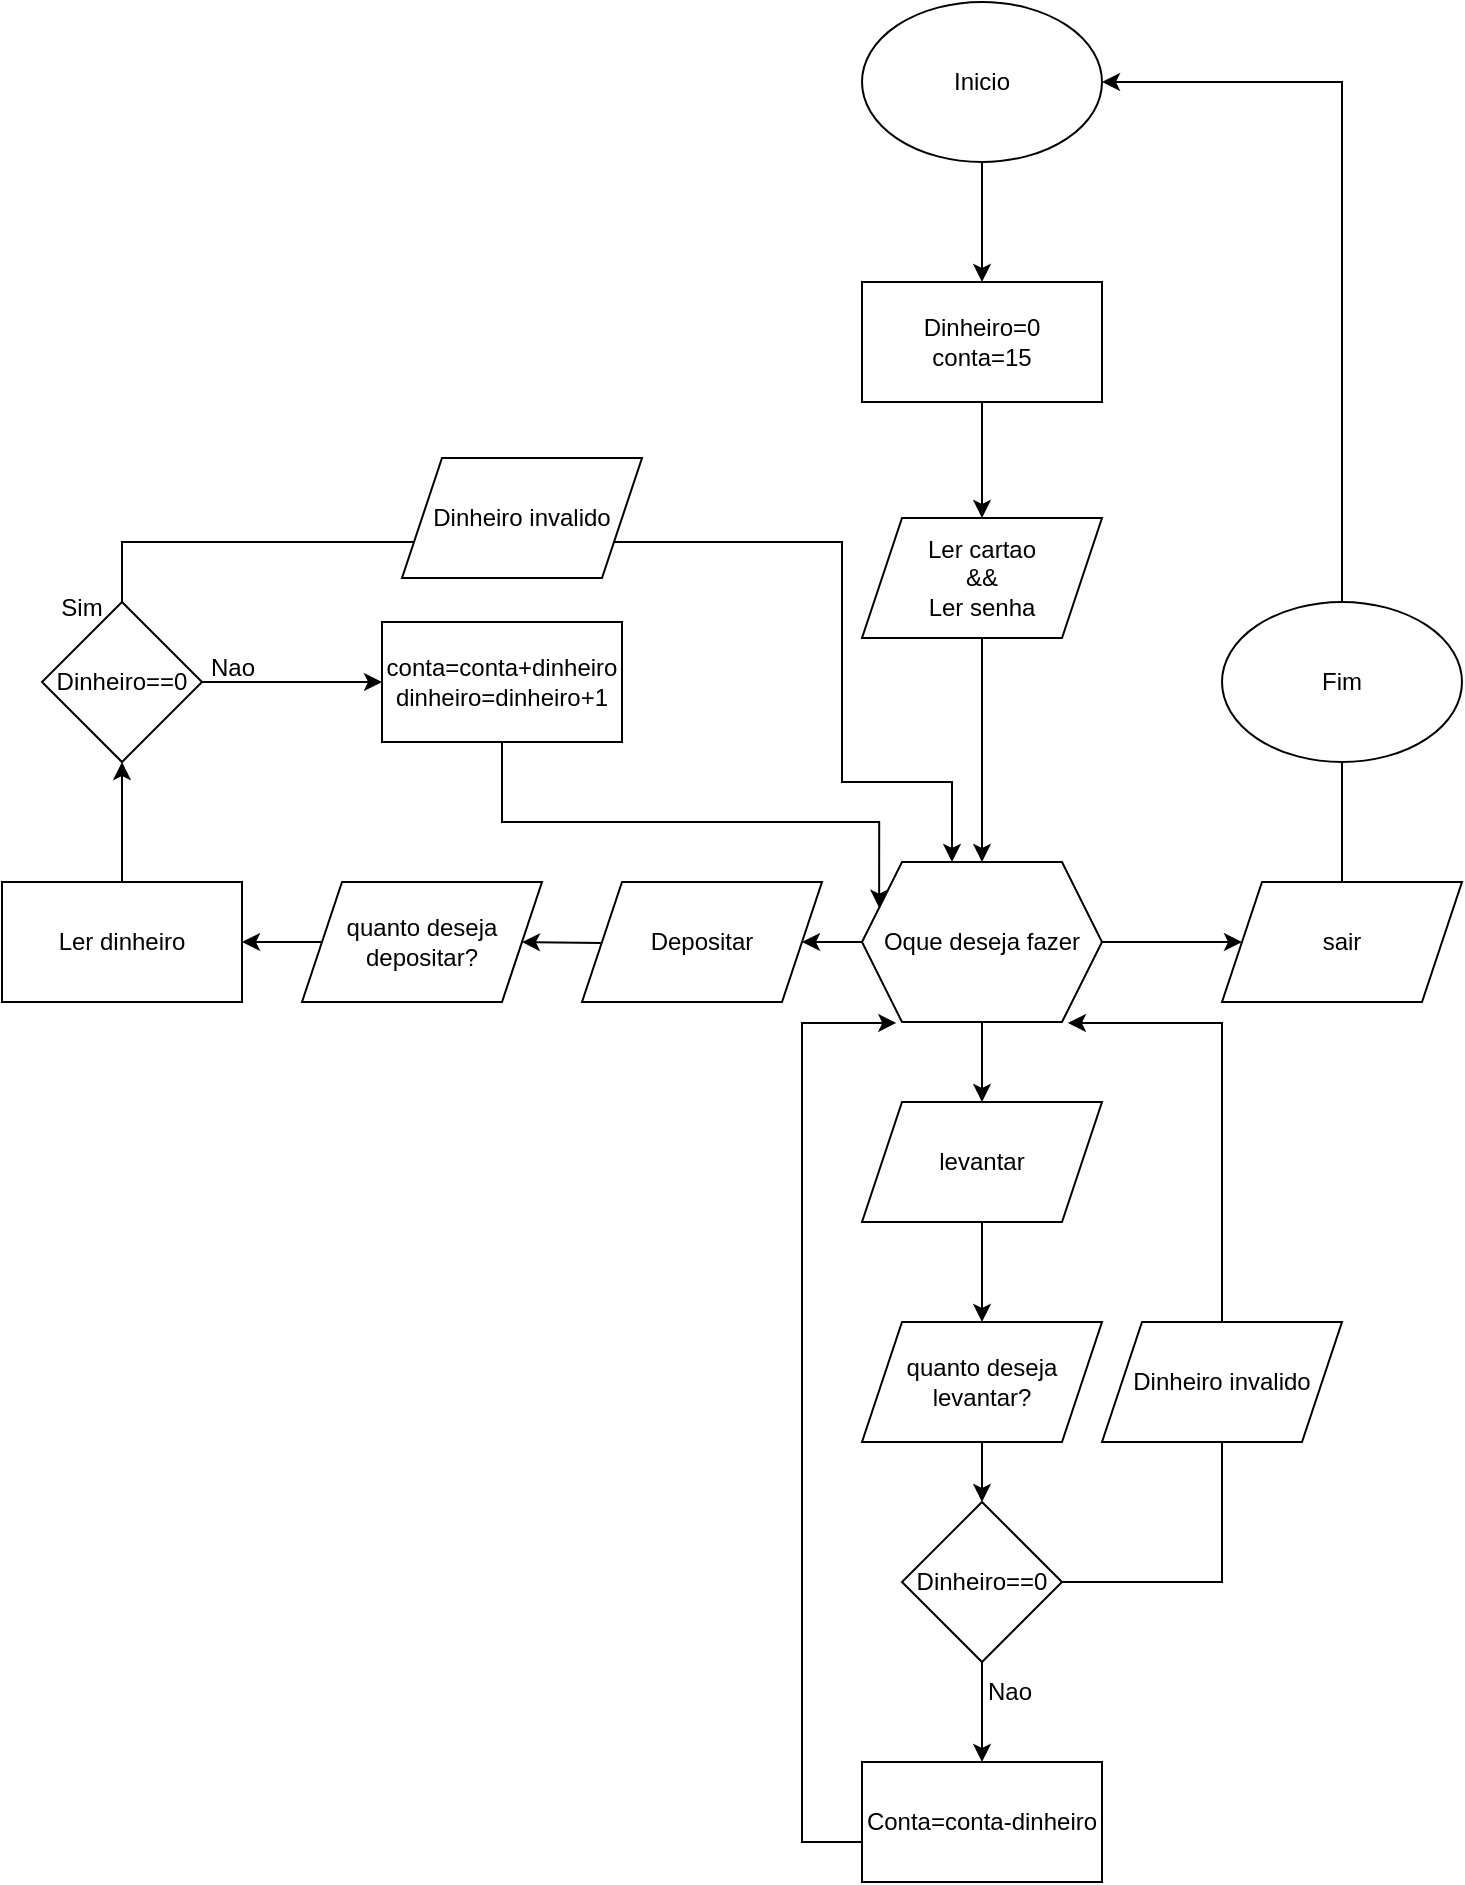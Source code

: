 <mxfile version="24.7.17">
  <diagram name="Página-1" id="IJdeaoBrJzZGn6WRU0SE">
    <mxGraphModel dx="2022" dy="622" grid="1" gridSize="10" guides="1" tooltips="1" connect="1" arrows="1" fold="1" page="1" pageScale="1" pageWidth="827" pageHeight="1169" math="0" shadow="0">
      <root>
        <mxCell id="0" />
        <mxCell id="1" parent="0" />
        <mxCell id="w-1UreviyHyzcrbRmxAM-9" value="" style="edgeStyle=orthogonalEdgeStyle;rounded=0;orthogonalLoop=1;jettySize=auto;html=1;" edge="1" parent="1" source="w-1UreviyHyzcrbRmxAM-1" target="w-1UreviyHyzcrbRmxAM-8">
          <mxGeometry relative="1" as="geometry" />
        </mxCell>
        <mxCell id="w-1UreviyHyzcrbRmxAM-1" value="Ler cartao&lt;div&gt;&amp;amp;&amp;amp;&lt;/div&gt;&lt;div&gt;Ler senha&lt;/div&gt;" style="shape=parallelogram;perimeter=parallelogramPerimeter;whiteSpace=wrap;html=1;fixedSize=1;" vertex="1" parent="1">
          <mxGeometry x="340" y="318" width="120" height="60" as="geometry" />
        </mxCell>
        <mxCell id="w-1UreviyHyzcrbRmxAM-13" value="" style="edgeStyle=orthogonalEdgeStyle;rounded=0;orthogonalLoop=1;jettySize=auto;html=1;" edge="1" parent="1" source="w-1UreviyHyzcrbRmxAM-8" target="w-1UreviyHyzcrbRmxAM-10">
          <mxGeometry relative="1" as="geometry" />
        </mxCell>
        <mxCell id="w-1UreviyHyzcrbRmxAM-15" value="" style="edgeStyle=orthogonalEdgeStyle;rounded=0;orthogonalLoop=1;jettySize=auto;html=1;" edge="1" parent="1" source="w-1UreviyHyzcrbRmxAM-8" target="w-1UreviyHyzcrbRmxAM-11">
          <mxGeometry relative="1" as="geometry" />
        </mxCell>
        <mxCell id="w-1UreviyHyzcrbRmxAM-60" value="" style="edgeStyle=orthogonalEdgeStyle;rounded=0;orthogonalLoop=1;jettySize=auto;html=1;" edge="1" parent="1" target="w-1UreviyHyzcrbRmxAM-16">
          <mxGeometry relative="1" as="geometry">
            <mxPoint x="240" y="530" as="sourcePoint" />
          </mxGeometry>
        </mxCell>
        <mxCell id="w-1UreviyHyzcrbRmxAM-88" value="" style="edgeStyle=orthogonalEdgeStyle;rounded=0;orthogonalLoop=1;jettySize=auto;html=1;" edge="1" parent="1" source="w-1UreviyHyzcrbRmxAM-8" target="w-1UreviyHyzcrbRmxAM-86">
          <mxGeometry relative="1" as="geometry" />
        </mxCell>
        <mxCell id="w-1UreviyHyzcrbRmxAM-8" value="Oque deseja fazer" style="shape=hexagon;perimeter=hexagonPerimeter2;whiteSpace=wrap;html=1;fixedSize=1;" vertex="1" parent="1">
          <mxGeometry x="340" y="490" width="120" height="80" as="geometry" />
        </mxCell>
        <mxCell id="w-1UreviyHyzcrbRmxAM-108" style="edgeStyle=orthogonalEdgeStyle;rounded=0;orthogonalLoop=1;jettySize=auto;html=1;entryX=1;entryY=0.5;entryDx=0;entryDy=0;" edge="1" parent="1" source="w-1UreviyHyzcrbRmxAM-10" target="w-1UreviyHyzcrbRmxAM-55">
          <mxGeometry relative="1" as="geometry">
            <Array as="points">
              <mxPoint x="580" y="100" />
            </Array>
          </mxGeometry>
        </mxCell>
        <mxCell id="w-1UreviyHyzcrbRmxAM-10" value="sair" style="shape=parallelogram;perimeter=parallelogramPerimeter;whiteSpace=wrap;html=1;fixedSize=1;" vertex="1" parent="1">
          <mxGeometry x="520" y="500" width="120" height="60" as="geometry" />
        </mxCell>
        <mxCell id="w-1UreviyHyzcrbRmxAM-42" value="" style="edgeStyle=orthogonalEdgeStyle;rounded=0;orthogonalLoop=1;jettySize=auto;html=1;" edge="1" parent="1" source="w-1UreviyHyzcrbRmxAM-11" target="w-1UreviyHyzcrbRmxAM-41">
          <mxGeometry relative="1" as="geometry" />
        </mxCell>
        <mxCell id="w-1UreviyHyzcrbRmxAM-11" value="levantar" style="shape=parallelogram;perimeter=parallelogramPerimeter;whiteSpace=wrap;html=1;fixedSize=1;" vertex="1" parent="1">
          <mxGeometry x="340" y="610" width="120" height="60" as="geometry" />
        </mxCell>
        <mxCell id="w-1UreviyHyzcrbRmxAM-16" value="quanto deseja depositar?" style="shape=parallelogram;perimeter=parallelogramPerimeter;whiteSpace=wrap;html=1;fixedSize=1;" vertex="1" parent="1">
          <mxGeometry x="60" y="500" width="120" height="60" as="geometry" />
        </mxCell>
        <mxCell id="w-1UreviyHyzcrbRmxAM-30" value="" style="edgeStyle=orthogonalEdgeStyle;rounded=0;orthogonalLoop=1;jettySize=auto;html=1;" edge="1" parent="1" source="w-1UreviyHyzcrbRmxAM-29" target="w-1UreviyHyzcrbRmxAM-1">
          <mxGeometry relative="1" as="geometry" />
        </mxCell>
        <mxCell id="w-1UreviyHyzcrbRmxAM-29" value="&lt;div&gt;&lt;span style=&quot;background-color: initial;&quot;&gt;Dinheiro=0&lt;/span&gt;&lt;br&gt;&lt;/div&gt;&lt;div&gt;conta=15&lt;/div&gt;" style="rounded=0;whiteSpace=wrap;html=1;" vertex="1" parent="1">
          <mxGeometry x="340" y="200" width="120" height="60" as="geometry" />
        </mxCell>
        <mxCell id="w-1UreviyHyzcrbRmxAM-65" value="" style="edgeStyle=orthogonalEdgeStyle;rounded=0;orthogonalLoop=1;jettySize=auto;html=1;" edge="1" parent="1" source="w-1UreviyHyzcrbRmxAM-37" target="w-1UreviyHyzcrbRmxAM-38">
          <mxGeometry relative="1" as="geometry" />
        </mxCell>
        <mxCell id="w-1UreviyHyzcrbRmxAM-118" style="edgeStyle=orthogonalEdgeStyle;rounded=0;orthogonalLoop=1;jettySize=auto;html=1;entryX=0.375;entryY=0;entryDx=0;entryDy=0;" edge="1" parent="1" source="w-1UreviyHyzcrbRmxAM-37" target="w-1UreviyHyzcrbRmxAM-8">
          <mxGeometry relative="1" as="geometry">
            <Array as="points">
              <mxPoint x="-30" y="330" />
              <mxPoint x="330" y="330" />
              <mxPoint x="330" y="450" />
              <mxPoint x="385" y="450" />
            </Array>
          </mxGeometry>
        </mxCell>
        <mxCell id="w-1UreviyHyzcrbRmxAM-37" value="Dinheiro==0" style="rhombus;whiteSpace=wrap;html=1;" vertex="1" parent="1">
          <mxGeometry x="-70" y="360" width="80" height="80" as="geometry" />
        </mxCell>
        <mxCell id="w-1UreviyHyzcrbRmxAM-115" style="edgeStyle=orthogonalEdgeStyle;rounded=0;orthogonalLoop=1;jettySize=auto;html=1;entryX=0;entryY=0.25;entryDx=0;entryDy=0;" edge="1" parent="1" source="w-1UreviyHyzcrbRmxAM-38" target="w-1UreviyHyzcrbRmxAM-8">
          <mxGeometry relative="1" as="geometry">
            <mxPoint x="210" y="470" as="targetPoint" />
            <Array as="points">
              <mxPoint x="160" y="470" />
              <mxPoint x="349" y="470" />
            </Array>
          </mxGeometry>
        </mxCell>
        <mxCell id="w-1UreviyHyzcrbRmxAM-38" value="conta=conta+dinheiro&lt;div&gt;dinheiro=dinheiro+1&lt;/div&gt;" style="rounded=0;whiteSpace=wrap;html=1;" vertex="1" parent="1">
          <mxGeometry x="100" y="370" width="120" height="60" as="geometry" />
        </mxCell>
        <mxCell id="w-1UreviyHyzcrbRmxAM-90" value="" style="edgeStyle=orthogonalEdgeStyle;rounded=0;orthogonalLoop=1;jettySize=auto;html=1;" edge="1" parent="1" source="w-1UreviyHyzcrbRmxAM-41" target="w-1UreviyHyzcrbRmxAM-89">
          <mxGeometry relative="1" as="geometry" />
        </mxCell>
        <mxCell id="w-1UreviyHyzcrbRmxAM-41" value="quanto deseja levantar?" style="shape=parallelogram;perimeter=parallelogramPerimeter;whiteSpace=wrap;html=1;fixedSize=1;" vertex="1" parent="1">
          <mxGeometry x="340" y="720" width="120" height="60" as="geometry" />
        </mxCell>
        <mxCell id="w-1UreviyHyzcrbRmxAM-49" value="Conta=conta-dinheiro" style="rounded=0;whiteSpace=wrap;html=1;" vertex="1" parent="1">
          <mxGeometry x="340" y="940" width="120" height="60" as="geometry" />
        </mxCell>
        <mxCell id="w-1UreviyHyzcrbRmxAM-57" value="" style="edgeStyle=orthogonalEdgeStyle;rounded=0;orthogonalLoop=1;jettySize=auto;html=1;" edge="1" parent="1" source="w-1UreviyHyzcrbRmxAM-55" target="w-1UreviyHyzcrbRmxAM-29">
          <mxGeometry relative="1" as="geometry" />
        </mxCell>
        <mxCell id="w-1UreviyHyzcrbRmxAM-55" value="Inicio" style="ellipse;whiteSpace=wrap;html=1;" vertex="1" parent="1">
          <mxGeometry x="340" y="60" width="120" height="80" as="geometry" />
        </mxCell>
        <mxCell id="w-1UreviyHyzcrbRmxAM-59" value="" style="edgeStyle=orthogonalEdgeStyle;rounded=0;orthogonalLoop=1;jettySize=auto;html=1;" edge="1" parent="1" source="w-1UreviyHyzcrbRmxAM-16" target="w-1UreviyHyzcrbRmxAM-58">
          <mxGeometry relative="1" as="geometry">
            <mxPoint x="40" y="480" as="sourcePoint" />
            <mxPoint x="-60" y="390" as="targetPoint" />
          </mxGeometry>
        </mxCell>
        <mxCell id="w-1UreviyHyzcrbRmxAM-66" value="" style="edgeStyle=orthogonalEdgeStyle;rounded=0;orthogonalLoop=1;jettySize=auto;html=1;" edge="1" parent="1" source="w-1UreviyHyzcrbRmxAM-58" target="w-1UreviyHyzcrbRmxAM-37">
          <mxGeometry relative="1" as="geometry" />
        </mxCell>
        <mxCell id="w-1UreviyHyzcrbRmxAM-58" value="Ler dinheiro" style="rounded=0;whiteSpace=wrap;html=1;" vertex="1" parent="1">
          <mxGeometry x="-90" y="500" width="120" height="60" as="geometry" />
        </mxCell>
        <mxCell id="w-1UreviyHyzcrbRmxAM-69" value="Nao" style="text;html=1;align=center;verticalAlign=middle;resizable=0;points=[];autosize=1;strokeColor=none;fillColor=none;" vertex="1" parent="1">
          <mxGeometry y="378" width="50" height="30" as="geometry" />
        </mxCell>
        <mxCell id="w-1UreviyHyzcrbRmxAM-73" value="Sim" style="text;html=1;align=center;verticalAlign=middle;whiteSpace=wrap;rounded=0;" vertex="1" parent="1">
          <mxGeometry x="-80" y="348" width="60" height="30" as="geometry" />
        </mxCell>
        <mxCell id="w-1UreviyHyzcrbRmxAM-86" value="Depositar" style="shape=parallelogram;perimeter=parallelogramPerimeter;whiteSpace=wrap;html=1;fixedSize=1;" vertex="1" parent="1">
          <mxGeometry x="200" y="500" width="120" height="60" as="geometry" />
        </mxCell>
        <mxCell id="w-1UreviyHyzcrbRmxAM-91" value="" style="edgeStyle=orthogonalEdgeStyle;rounded=0;orthogonalLoop=1;jettySize=auto;html=1;" edge="1" parent="1" source="w-1UreviyHyzcrbRmxAM-89" target="w-1UreviyHyzcrbRmxAM-49">
          <mxGeometry relative="1" as="geometry" />
        </mxCell>
        <mxCell id="w-1UreviyHyzcrbRmxAM-104" style="edgeStyle=orthogonalEdgeStyle;rounded=0;orthogonalLoop=1;jettySize=auto;html=1;entryX=0.858;entryY=1.006;entryDx=0;entryDy=0;entryPerimeter=0;" edge="1" parent="1" source="w-1UreviyHyzcrbRmxAM-89" target="w-1UreviyHyzcrbRmxAM-8">
          <mxGeometry relative="1" as="geometry">
            <mxPoint x="480" y="570" as="targetPoint" />
            <Array as="points">
              <mxPoint x="520" y="850" />
              <mxPoint x="520" y="571" />
            </Array>
          </mxGeometry>
        </mxCell>
        <mxCell id="w-1UreviyHyzcrbRmxAM-89" value="Dinheiro==0" style="rhombus;whiteSpace=wrap;html=1;" vertex="1" parent="1">
          <mxGeometry x="360" y="810" width="80" height="80" as="geometry" />
        </mxCell>
        <mxCell id="w-1UreviyHyzcrbRmxAM-95" value="Nao" style="text;html=1;align=center;verticalAlign=middle;whiteSpace=wrap;rounded=0;" vertex="1" parent="1">
          <mxGeometry x="384" y="890" width="60" height="30" as="geometry" />
        </mxCell>
        <mxCell id="w-1UreviyHyzcrbRmxAM-100" style="edgeStyle=orthogonalEdgeStyle;rounded=0;orthogonalLoop=1;jettySize=auto;html=1;entryX=0.143;entryY=1.006;entryDx=0;entryDy=0;entryPerimeter=0;" edge="1" parent="1" source="w-1UreviyHyzcrbRmxAM-49" target="w-1UreviyHyzcrbRmxAM-8">
          <mxGeometry relative="1" as="geometry">
            <mxPoint x="270" y="980.0" as="sourcePoint" />
            <mxPoint x="290.04" y="600" as="targetPoint" />
            <Array as="points">
              <mxPoint x="310" y="980" />
              <mxPoint x="310" y="571" />
            </Array>
          </mxGeometry>
        </mxCell>
        <mxCell id="w-1UreviyHyzcrbRmxAM-110" value="Fim" style="ellipse;whiteSpace=wrap;html=1;" vertex="1" parent="1">
          <mxGeometry x="520" y="360" width="120" height="80" as="geometry" />
        </mxCell>
        <mxCell id="w-1UreviyHyzcrbRmxAM-125" value="Dinheiro invalido" style="shape=parallelogram;perimeter=parallelogramPerimeter;whiteSpace=wrap;html=1;fixedSize=1;" vertex="1" parent="1">
          <mxGeometry x="110" y="288" width="120" height="60" as="geometry" />
        </mxCell>
        <mxCell id="w-1UreviyHyzcrbRmxAM-127" value="Dinheiro invalido" style="shape=parallelogram;perimeter=parallelogramPerimeter;whiteSpace=wrap;html=1;fixedSize=1;" vertex="1" parent="1">
          <mxGeometry x="460" y="720" width="120" height="60" as="geometry" />
        </mxCell>
      </root>
    </mxGraphModel>
  </diagram>
</mxfile>
